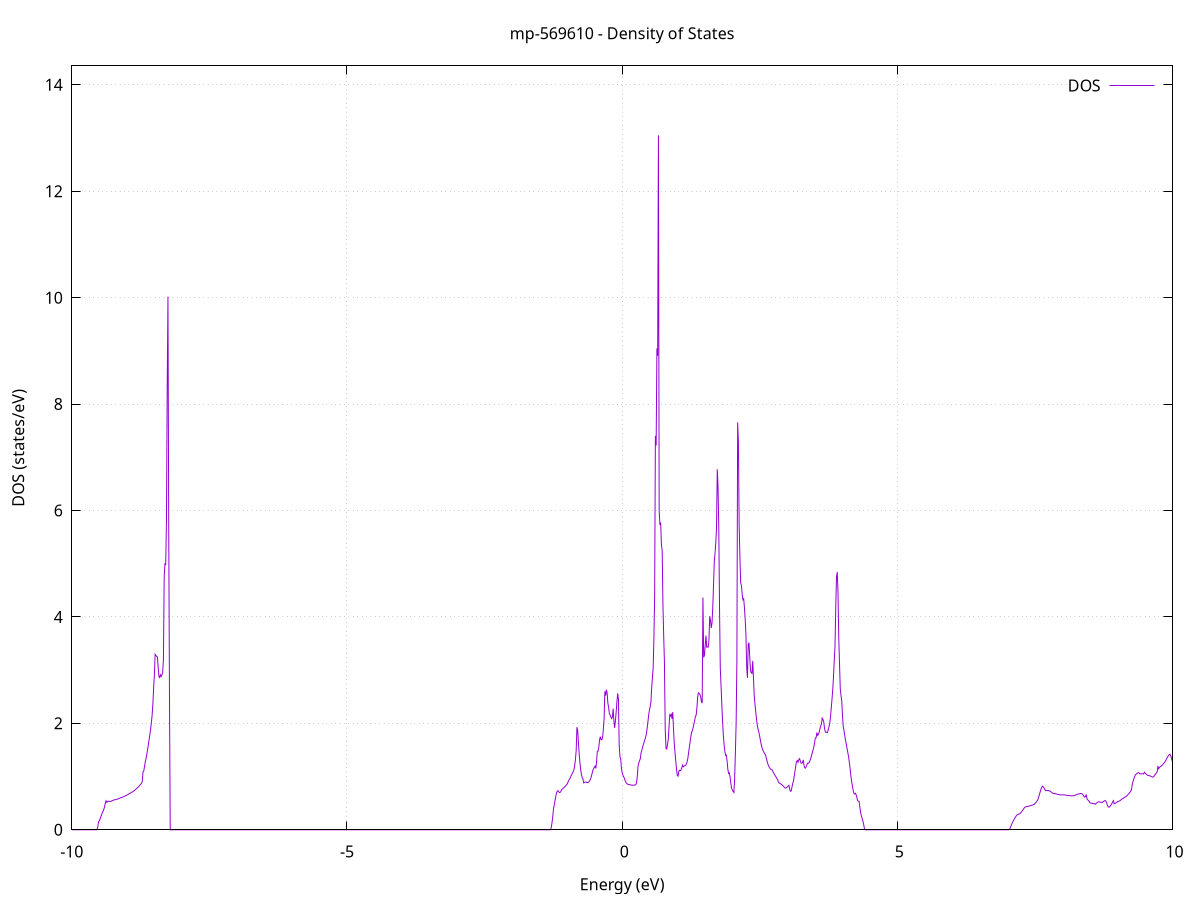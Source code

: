 set title 'mp-569610 - Density of States'
set xlabel 'Energy (eV)'
set ylabel 'DOS (states/eV)'
set grid
set xrange [-10:10]
set yrange [0:14.356]
set xzeroaxis lt -1
set terminal png size 800,600
set output 'mp-569610_dos_gnuplot.png'
plot '-' using 1:2 with lines title 'DOS'
-10.789000 0.000000
-10.775300 0.000000
-10.761600 0.000000
-10.747900 0.000000
-10.734200 0.000000
-10.720500 0.000000
-10.706800 0.000000
-10.693100 0.000000
-10.679300 0.000000
-10.665600 0.000000
-10.651900 0.000000
-10.638200 0.000000
-10.624500 0.000000
-10.610800 0.000000
-10.597100 0.000000
-10.583400 0.000000
-10.569700 0.000000
-10.556000 0.000000
-10.542200 0.000000
-10.528500 0.000000
-10.514800 0.000000
-10.501100 0.000000
-10.487400 0.000000
-10.473700 0.000000
-10.460000 0.000000
-10.446300 0.000000
-10.432600 0.000000
-10.418800 0.000000
-10.405100 0.000000
-10.391400 0.000000
-10.377700 0.000000
-10.364000 0.000000
-10.350300 0.000000
-10.336600 0.000000
-10.322900 0.000000
-10.309200 0.000000
-10.295500 0.000000
-10.281700 0.000000
-10.268000 0.000000
-10.254300 0.000000
-10.240600 0.000000
-10.226900 0.000000
-10.213200 0.000000
-10.199500 0.000000
-10.185800 0.000000
-10.172100 0.000000
-10.158400 0.000000
-10.144600 0.000000
-10.130900 0.000000
-10.117200 0.000000
-10.103500 0.000000
-10.089800 0.000000
-10.076100 0.000000
-10.062400 0.000000
-10.048700 0.000000
-10.035000 0.000000
-10.021200 0.000000
-10.007500 0.000000
-9.993800 0.000000
-9.980100 0.000000
-9.966400 0.000000
-9.952700 0.000000
-9.939000 0.000000
-9.925300 0.000000
-9.911600 0.000000
-9.897900 0.000000
-9.884100 0.000000
-9.870400 0.000000
-9.856700 0.000000
-9.843000 0.000000
-9.829300 0.000000
-9.815600 0.000000
-9.801900 0.000000
-9.788200 0.000000
-9.774500 0.000000
-9.760800 0.000000
-9.747000 0.000000
-9.733300 0.000000
-9.719600 0.000000
-9.705900 0.000000
-9.692200 0.000000
-9.678500 0.000000
-9.664800 0.000000
-9.651100 0.000000
-9.637400 0.000000
-9.623600 0.000000
-9.609900 0.000000
-9.596200 0.000000
-9.582500 0.000000
-9.568800 0.000000
-9.555100 0.000000
-9.541400 0.000300
-9.527700 0.050000
-9.514000 0.153500
-9.500300 0.164700
-9.486500 0.205500
-9.472800 0.244600
-9.459100 0.281100
-9.445400 0.318800
-9.431700 0.348700
-9.418000 0.385800
-9.404300 0.429600
-9.390600 0.501600
-9.376900 0.544400
-9.363100 0.515600
-9.349400 0.530200
-9.335700 0.535000
-9.322000 0.537800
-9.308300 0.533200
-9.294600 0.531600
-9.280900 0.538100
-9.267200 0.545200
-9.253500 0.552000
-9.239800 0.558000
-9.226000 0.563300
-9.212300 0.564500
-9.198600 0.568200
-9.184900 0.571400
-9.171200 0.576000
-9.157500 0.581500
-9.143800 0.587500
-9.130100 0.593400
-9.116400 0.599100
-9.102700 0.604500
-9.088900 0.609400
-9.075200 0.614000
-9.061500 0.620200
-9.047800 0.627200
-9.034100 0.634000
-9.020400 0.641000
-9.006700 0.648100
-8.993000 0.655700
-8.979300 0.663400
-8.965500 0.671300
-8.951800 0.679400
-8.938100 0.687500
-8.924400 0.695800
-8.910700 0.704300
-8.897000 0.713000
-8.883300 0.721800
-8.869600 0.731800
-8.855900 0.744000
-8.842200 0.756100
-8.828400 0.768700
-8.814700 0.781700
-8.801000 0.795300
-8.787300 0.809800
-8.773600 0.825800
-8.759900 0.842200
-8.746200 0.857100
-8.732500 0.872000
-8.718800 0.910100
-8.705100 1.094600
-8.691300 1.107800
-8.677600 1.196000
-8.663900 1.278400
-8.650200 1.343900
-8.636500 1.422800
-8.622800 1.506600
-8.609100 1.597900
-8.595400 1.690100
-8.581700 1.789400
-8.567900 1.895200
-8.554200 2.011000
-8.540500 2.152400
-8.526800 2.362300
-8.513100 2.665600
-8.499400 2.902300
-8.485700 3.297200
-8.472000 3.274300
-8.458300 3.260900
-8.444600 3.248700
-8.430800 3.062400
-8.417100 2.879900
-8.403400 2.861100
-8.389700 2.911900
-8.376000 2.879400
-8.362300 2.911800
-8.348600 2.967500
-8.334900 3.192500
-8.321200 4.741500
-8.307500 5.007500
-8.293700 4.974200
-8.280000 5.801100
-8.266300 8.315700
-8.252600 10.018300
-8.238900 5.726000
-8.225200 2.596900
-8.211500 0.000000
-8.197800 0.000000
-8.184100 0.000000
-8.170300 0.000000
-8.156600 0.000000
-8.142900 0.000000
-8.129200 0.000000
-8.115500 0.000000
-8.101800 0.000000
-8.088100 0.000000
-8.074400 0.000000
-8.060700 0.000000
-8.047000 0.000000
-8.033200 0.000000
-8.019500 0.000000
-8.005800 0.000000
-7.992100 0.000000
-7.978400 0.000000
-7.964700 0.000000
-7.951000 0.000000
-7.937300 0.000000
-7.923600 0.000000
-7.909900 0.000000
-7.896100 0.000000
-7.882400 0.000000
-7.868700 0.000000
-7.855000 0.000000
-7.841300 0.000000
-7.827600 0.000000
-7.813900 0.000000
-7.800200 0.000000
-7.786500 0.000000
-7.772700 0.000000
-7.759000 0.000000
-7.745300 0.000000
-7.731600 0.000000
-7.717900 0.000000
-7.704200 0.000000
-7.690500 0.000000
-7.676800 0.000000
-7.663100 0.000000
-7.649400 0.000000
-7.635600 0.000000
-7.621900 0.000000
-7.608200 0.000000
-7.594500 0.000000
-7.580800 0.000000
-7.567100 0.000000
-7.553400 0.000000
-7.539700 0.000000
-7.526000 0.000000
-7.512300 0.000000
-7.498500 0.000000
-7.484800 0.000000
-7.471100 0.000000
-7.457400 0.000000
-7.443700 0.000000
-7.430000 0.000000
-7.416300 0.000000
-7.402600 0.000000
-7.388900 0.000000
-7.375100 0.000000
-7.361400 0.000000
-7.347700 0.000000
-7.334000 0.000000
-7.320300 0.000000
-7.306600 0.000000
-7.292900 0.000000
-7.279200 0.000000
-7.265500 0.000000
-7.251800 0.000000
-7.238000 0.000000
-7.224300 0.000000
-7.210600 0.000000
-7.196900 0.000000
-7.183200 0.000000
-7.169500 0.000000
-7.155800 0.000000
-7.142100 0.000000
-7.128400 0.000000
-7.114600 0.000000
-7.100900 0.000000
-7.087200 0.000000
-7.073500 0.000000
-7.059800 0.000000
-7.046100 0.000000
-7.032400 0.000000
-7.018700 0.000000
-7.005000 0.000000
-6.991300 0.000000
-6.977500 0.000000
-6.963800 0.000000
-6.950100 0.000000
-6.936400 0.000000
-6.922700 0.000000
-6.909000 0.000000
-6.895300 0.000000
-6.881600 0.000000
-6.867900 0.000000
-6.854200 0.000000
-6.840400 0.000000
-6.826700 0.000000
-6.813000 0.000000
-6.799300 0.000000
-6.785600 0.000000
-6.771900 0.000000
-6.758200 0.000000
-6.744500 0.000000
-6.730800 0.000000
-6.717000 0.000000
-6.703300 0.000000
-6.689600 0.000000
-6.675900 0.000000
-6.662200 0.000000
-6.648500 0.000000
-6.634800 0.000000
-6.621100 0.000000
-6.607400 0.000000
-6.593700 0.000000
-6.579900 0.000000
-6.566200 0.000000
-6.552500 0.000000
-6.538800 0.000000
-6.525100 0.000000
-6.511400 0.000000
-6.497700 0.000000
-6.484000 0.000000
-6.470300 0.000000
-6.456600 0.000000
-6.442800 0.000000
-6.429100 0.000000
-6.415400 0.000000
-6.401700 0.000000
-6.388000 0.000000
-6.374300 0.000000
-6.360600 0.000000
-6.346900 0.000000
-6.333200 0.000000
-6.319400 0.000000
-6.305700 0.000000
-6.292000 0.000000
-6.278300 0.000000
-6.264600 0.000000
-6.250900 0.000000
-6.237200 0.000000
-6.223500 0.000000
-6.209800 0.000000
-6.196100 0.000000
-6.182300 0.000000
-6.168600 0.000000
-6.154900 0.000000
-6.141200 0.000000
-6.127500 0.000000
-6.113800 0.000000
-6.100100 0.000000
-6.086400 0.000000
-6.072700 0.000000
-6.059000 0.000000
-6.045200 0.000000
-6.031500 0.000000
-6.017800 0.000000
-6.004100 0.000000
-5.990400 0.000000
-5.976700 0.000000
-5.963000 0.000000
-5.949300 0.000000
-5.935600 0.000000
-5.921800 0.000000
-5.908100 0.000000
-5.894400 0.000000
-5.880700 0.000000
-5.867000 0.000000
-5.853300 0.000000
-5.839600 0.000000
-5.825900 0.000000
-5.812200 0.000000
-5.798500 0.000000
-5.784700 0.000000
-5.771000 0.000000
-5.757300 0.000000
-5.743600 0.000000
-5.729900 0.000000
-5.716200 0.000000
-5.702500 0.000000
-5.688800 0.000000
-5.675100 0.000000
-5.661400 0.000000
-5.647600 0.000000
-5.633900 0.000000
-5.620200 0.000000
-5.606500 0.000000
-5.592800 0.000000
-5.579100 0.000000
-5.565400 0.000000
-5.551700 0.000000
-5.538000 0.000000
-5.524200 0.000000
-5.510500 0.000000
-5.496800 0.000000
-5.483100 0.000000
-5.469400 0.000000
-5.455700 0.000000
-5.442000 0.000000
-5.428300 0.000000
-5.414600 0.000000
-5.400900 0.000000
-5.387100 0.000000
-5.373400 0.000000
-5.359700 0.000000
-5.346000 0.000000
-5.332300 0.000000
-5.318600 0.000000
-5.304900 0.000000
-5.291200 0.000000
-5.277500 0.000000
-5.263800 0.000000
-5.250000 0.000000
-5.236300 0.000000
-5.222600 0.000000
-5.208900 0.000000
-5.195200 0.000000
-5.181500 0.000000
-5.167800 0.000000
-5.154100 0.000000
-5.140400 0.000000
-5.126600 0.000000
-5.112900 0.000000
-5.099200 0.000000
-5.085500 0.000000
-5.071800 0.000000
-5.058100 0.000000
-5.044400 0.000000
-5.030700 0.000000
-5.017000 0.000000
-5.003300 0.000000
-4.989500 0.000000
-4.975800 0.000000
-4.962100 0.000000
-4.948400 0.000000
-4.934700 0.000000
-4.921000 0.000000
-4.907300 0.000000
-4.893600 0.000000
-4.879900 0.000000
-4.866200 0.000000
-4.852400 0.000000
-4.838700 0.000000
-4.825000 0.000000
-4.811300 0.000000
-4.797600 0.000000
-4.783900 0.000000
-4.770200 0.000000
-4.756500 0.000000
-4.742800 0.000000
-4.729000 0.000000
-4.715300 0.000000
-4.701600 0.000000
-4.687900 0.000000
-4.674200 0.000000
-4.660500 0.000000
-4.646800 0.000000
-4.633100 0.000000
-4.619400 0.000000
-4.605700 0.000000
-4.591900 0.000000
-4.578200 0.000000
-4.564500 0.000000
-4.550800 0.000000
-4.537100 0.000000
-4.523400 0.000000
-4.509700 0.000000
-4.496000 0.000000
-4.482300 0.000000
-4.468500 0.000000
-4.454800 0.000000
-4.441100 0.000000
-4.427400 0.000000
-4.413700 0.000000
-4.400000 0.000000
-4.386300 0.000000
-4.372600 0.000000
-4.358900 0.000000
-4.345200 0.000000
-4.331400 0.000000
-4.317700 0.000000
-4.304000 0.000000
-4.290300 0.000000
-4.276600 0.000000
-4.262900 0.000000
-4.249200 0.000000
-4.235500 0.000000
-4.221800 0.000000
-4.208100 0.000000
-4.194300 0.000000
-4.180600 0.000000
-4.166900 0.000000
-4.153200 0.000000
-4.139500 0.000000
-4.125800 0.000000
-4.112100 0.000000
-4.098400 0.000000
-4.084700 0.000000
-4.070900 0.000000
-4.057200 0.000000
-4.043500 0.000000
-4.029800 0.000000
-4.016100 0.000000
-4.002400 0.000000
-3.988700 0.000000
-3.975000 0.000000
-3.961300 0.000000
-3.947600 0.000000
-3.933800 0.000000
-3.920100 0.000000
-3.906400 0.000000
-3.892700 0.000000
-3.879000 0.000000
-3.865300 0.000000
-3.851600 0.000000
-3.837900 0.000000
-3.824200 0.000000
-3.810500 0.000000
-3.796700 0.000000
-3.783000 0.000000
-3.769300 0.000000
-3.755600 0.000000
-3.741900 0.000000
-3.728200 0.000000
-3.714500 0.000000
-3.700800 0.000000
-3.687100 0.000000
-3.673300 0.000000
-3.659600 0.000000
-3.645900 0.000000
-3.632200 0.000000
-3.618500 0.000000
-3.604800 0.000000
-3.591100 0.000000
-3.577400 0.000000
-3.563700 0.000000
-3.550000 0.000000
-3.536200 0.000000
-3.522500 0.000000
-3.508800 0.000000
-3.495100 0.000000
-3.481400 0.000000
-3.467700 0.000000
-3.454000 0.000000
-3.440300 0.000000
-3.426600 0.000000
-3.412900 0.000000
-3.399100 0.000000
-3.385400 0.000000
-3.371700 0.000000
-3.358000 0.000000
-3.344300 0.000000
-3.330600 0.000000
-3.316900 0.000000
-3.303200 0.000000
-3.289500 0.000000
-3.275700 0.000000
-3.262000 0.000000
-3.248300 0.000000
-3.234600 0.000000
-3.220900 0.000000
-3.207200 0.000000
-3.193500 0.000000
-3.179800 0.000000
-3.166100 0.000000
-3.152400 0.000000
-3.138600 0.000000
-3.124900 0.000000
-3.111200 0.000000
-3.097500 0.000000
-3.083800 0.000000
-3.070100 0.000000
-3.056400 0.000000
-3.042700 0.000000
-3.029000 0.000000
-3.015300 0.000000
-3.001500 0.000000
-2.987800 0.000000
-2.974100 0.000000
-2.960400 0.000000
-2.946700 0.000000
-2.933000 0.000000
-2.919300 0.000000
-2.905600 0.000000
-2.891900 0.000000
-2.878100 0.000000
-2.864400 0.000000
-2.850700 0.000000
-2.837000 0.000000
-2.823300 0.000000
-2.809600 0.000000
-2.795900 0.000000
-2.782200 0.000000
-2.768500 0.000000
-2.754800 0.000000
-2.741000 0.000000
-2.727300 0.000000
-2.713600 0.000000
-2.699900 0.000000
-2.686200 0.000000
-2.672500 0.000000
-2.658800 0.000000
-2.645100 0.000000
-2.631400 0.000000
-2.617700 0.000000
-2.603900 0.000000
-2.590200 0.000000
-2.576500 0.000000
-2.562800 0.000000
-2.549100 0.000000
-2.535400 0.000000
-2.521700 0.000000
-2.508000 0.000000
-2.494300 0.000000
-2.480500 0.000000
-2.466800 0.000000
-2.453100 0.000000
-2.439400 0.000000
-2.425700 0.000000
-2.412000 0.000000
-2.398300 0.000000
-2.384600 0.000000
-2.370900 0.000000
-2.357200 0.000000
-2.343400 0.000000
-2.329700 0.000000
-2.316000 0.000000
-2.302300 0.000000
-2.288600 0.000000
-2.274900 0.000000
-2.261200 0.000000
-2.247500 0.000000
-2.233800 0.000000
-2.220100 0.000000
-2.206300 0.000000
-2.192600 0.000000
-2.178900 0.000000
-2.165200 0.000000
-2.151500 0.000000
-2.137800 0.000000
-2.124100 0.000000
-2.110400 0.000000
-2.096700 0.000000
-2.082900 0.000000
-2.069200 0.000000
-2.055500 0.000000
-2.041800 0.000000
-2.028100 0.000000
-2.014400 0.000000
-2.000700 0.000000
-1.987000 0.000000
-1.973300 0.000000
-1.959600 0.000000
-1.945800 0.000000
-1.932100 0.000000
-1.918400 0.000000
-1.904700 0.000000
-1.891000 0.000000
-1.877300 0.000000
-1.863600 0.000000
-1.849900 0.000000
-1.836200 0.000000
-1.822400 0.000000
-1.808700 0.000000
-1.795000 0.000000
-1.781300 0.000000
-1.767600 0.000000
-1.753900 0.000000
-1.740200 0.000000
-1.726500 0.000000
-1.712800 0.000000
-1.699100 0.000000
-1.685300 0.000000
-1.671600 0.000000
-1.657900 0.000000
-1.644200 0.000000
-1.630500 0.000000
-1.616800 0.000000
-1.603100 0.000000
-1.589400 0.000000
-1.575700 0.000000
-1.562000 0.000000
-1.548200 0.000000
-1.534500 0.000000
-1.520800 0.000000
-1.507100 0.000000
-1.493400 0.000000
-1.479700 0.000000
-1.466000 0.000000
-1.452300 0.000000
-1.438600 0.000000
-1.424800 0.000000
-1.411100 0.000000
-1.397400 0.000000
-1.383700 0.000000
-1.370000 0.000000
-1.356300 0.000000
-1.342600 0.000000
-1.328900 0.000000
-1.315200 0.000000
-1.301500 0.000000
-1.287700 0.046400
-1.274000 0.135200
-1.260300 0.256400
-1.246600 0.394600
-1.232900 0.471800
-1.219200 0.554400
-1.205500 0.632200
-1.191800 0.692900
-1.178100 0.730400
-1.164400 0.733400
-1.150600 0.709900
-1.136900 0.700000
-1.123200 0.705500
-1.109500 0.730100
-1.095800 0.756800
-1.082100 0.771600
-1.068400 0.783200
-1.054700 0.795000
-1.041000 0.808100
-1.027200 0.826600
-1.013500 0.843900
-0.999800 0.857100
-0.986100 0.889400
-0.972400 0.923100
-0.958700 0.949900
-0.945000 0.974000
-0.931300 1.004800
-0.917600 1.034000
-0.903900 1.061800
-0.890100 1.089700
-0.876400 1.126300
-0.862700 1.205300
-0.849000 1.314900
-0.835300 1.487100
-0.821600 1.927700
-0.807900 1.867500
-0.794200 1.641700
-0.780500 1.418100
-0.766800 1.259100
-0.753000 1.123700
-0.739300 1.038500
-0.725600 0.980300
-0.711900 0.954200
-0.698200 0.880600
-0.684500 0.889100
-0.670800 0.898300
-0.657100 0.898200
-0.643400 0.887900
-0.629600 0.885300
-0.615900 0.890800
-0.602200 0.902200
-0.588500 0.923800
-0.574800 0.954100
-0.561100 0.994900
-0.547400 1.053100
-0.533700 1.112800
-0.520000 1.144000
-0.506300 1.175700
-0.492500 1.195400
-0.478800 1.154100
-0.465100 1.271300
-0.451400 1.475000
-0.437700 1.477800
-0.424000 1.554000
-0.410300 1.692900
-0.396600 1.749700
-0.382900 1.690600
-0.369200 1.693300
-0.355400 1.732000
-0.341700 1.889700
-0.328000 2.092400
-0.314300 2.599600
-0.300600 2.520300
-0.286900 2.629400
-0.273200 2.576000
-0.259500 2.384800
-0.245800 2.296200
-0.232000 2.186400
-0.218300 2.154000
-0.204600 2.121500
-0.190900 2.089800
-0.177200 2.117900
-0.163500 2.276200
-0.149800 2.043300
-0.136100 1.915900
-0.122400 2.043300
-0.108700 2.214700
-0.094900 2.405300
-0.081200 2.563800
-0.067500 2.455700
-0.053800 1.590700
-0.040100 1.378200
-0.026400 1.328600
-0.012700 1.152600
0.001000 1.074600
0.014700 1.023400
0.028400 0.996700
0.042200 0.962500
0.055900 0.921800
0.069600 0.889800
0.083300 0.869700
0.097000 0.858800
0.110700 0.851400
0.124400 0.845300
0.138100 0.849500
0.151800 0.845300
0.165600 0.840300
0.179300 0.836600
0.193000 0.838500
0.206700 0.836900
0.220400 0.840000
0.234100 0.842900
0.247800 0.846400
0.261500 0.885400
0.275200 1.001900
0.288900 1.195700
0.302700 1.258900
0.316400 1.299100
0.330100 1.336600
0.343800 1.446900
0.357500 1.495800
0.371200 1.549200
0.384900 1.600700
0.398600 1.646400
0.412300 1.693100
0.426100 1.735000
0.439800 1.802700
0.453500 1.899800
0.467200 2.017700
0.480900 2.151000
0.494600 2.240900
0.508300 2.306900
0.522000 2.394700
0.535700 2.649500
0.549400 2.848500
0.563200 3.037900
0.576900 3.579800
0.590600 4.415400
0.604300 7.402000
0.618000 7.221500
0.631700 9.045000
0.645400 8.908300
0.659100 13.050500
0.672800 5.996200
0.686500 5.729400
0.700300 5.774500
0.714000 5.349400
0.727700 5.249600
0.741400 4.217100
0.755100 3.637000
0.768800 3.133500
0.782500 1.895600
0.796200 1.532700
0.809900 1.517800
0.823700 1.601600
0.837400 1.698000
0.851100 1.924900
0.864800 2.156800
0.878500 2.135600
0.892200 2.184800
0.905900 2.084300
0.919600 2.211900
0.933300 1.893500
0.947000 1.626700
0.960800 1.453600
0.974500 1.288300
0.988200 1.132900
1.001900 1.023500
1.015600 1.009300
1.029300 1.095900
1.043000 1.117500
1.056700 1.111400
1.070400 1.125800
1.084100 1.163300
1.097900 1.215600
1.111600 1.184100
1.125300 1.194300
1.139000 1.204200
1.152700 1.213800
1.166400 1.231700
1.180100 1.276600
1.193800 1.342000
1.207500 1.454000
1.221300 1.552700
1.235000 1.654900
1.248700 1.754000
1.262400 1.833100
1.276100 1.858900
1.289800 1.920600
1.303500 1.988000
1.317200 2.044700
1.330900 2.131900
1.344600 2.151400
1.358400 2.291100
1.372100 2.496300
1.385800 2.573500
1.399500 2.562200
1.413200 2.541400
1.426900 2.502300
1.440600 2.405600
1.454300 2.380900
1.468000 4.365200
1.481700 3.238100
1.495500 3.281700
1.509200 3.470500
1.522900 3.647100
1.536600 3.430500
1.550300 3.440300
1.564000 3.433200
1.577700 3.570900
1.591400 4.013000
1.605100 3.938100
1.618900 3.791400
1.632600 3.885100
1.646300 4.166600
1.660000 4.581200
1.673700 5.028900
1.687400 5.189300
1.701100 5.391900
1.714800 5.673400
1.728500 6.776500
1.742200 6.453600
1.756000 5.686000
1.769700 4.150700
1.783400 3.033400
1.797100 2.706000
1.810800 2.361300
1.824500 2.050800
1.838200 1.784900
1.851900 1.602400
1.865600 1.483500
1.879300 1.396700
1.893100 1.402400
1.906800 1.292200
1.920500 1.137900
1.934200 1.057300
1.947900 1.069100
1.961600 0.983300
1.975300 0.871500
1.989000 0.780500
2.002700 0.744500
2.016500 0.718700
2.030200 0.702100
2.043900 0.950600
2.057600 1.449700
2.071300 2.015700
2.085000 3.163200
2.098700 7.656200
2.112400 7.287900
2.126100 5.729600
2.139800 5.133100
2.153600 4.642400
2.167300 4.588500
2.181000 4.430100
2.194700 4.323000
2.208400 4.341100
2.222100 4.176700
2.235800 3.950400
2.249500 3.660200
2.263200 3.048700
2.276900 2.853800
2.290700 3.487600
2.304400 3.515100
2.318100 3.259300
2.331800 2.993900
2.345500 2.949800
2.359200 2.940000
2.372900 3.174100
2.386600 2.844700
2.400300 2.514400
2.414100 2.355700
2.427800 2.212400
2.441500 2.077500
2.455200 1.961600
2.468900 1.892100
2.482600 1.838800
2.496300 1.775100
2.510000 1.692700
2.523700 1.614600
2.537400 1.558000
2.551200 1.515100
2.564900 1.477200
2.578600 1.451300
2.592300 1.428800
2.606000 1.406700
2.619700 1.343000
2.633400 1.291000
2.647100 1.239500
2.660800 1.202300
2.674500 1.172300
2.688300 1.151600
2.702000 1.136000
2.715700 1.126200
2.729400 1.121200
2.743100 1.089200
2.756800 1.060800
2.770500 1.036000
2.784200 1.013500
2.797900 0.990000
2.811700 0.961800
2.825400 0.945200
2.839100 0.895100
2.852800 0.880700
2.866500 0.871100
2.880200 0.863100
2.893900 0.853700
2.907600 0.842100
2.921300 0.828300
2.935000 0.811900
2.948800 0.795100
2.962500 0.783000
2.976200 0.784200
2.989900 0.796200
3.003600 0.807800
3.017300 0.827200
3.031000 0.835200
3.044700 0.756300
3.058400 0.722900
3.072200 0.730000
3.085900 0.804900
3.099600 0.869000
3.113300 0.916500
3.127000 1.009400
3.140700 1.099200
3.154400 1.200900
3.168100 1.280800
3.181800 1.301900
3.195500 1.268300
3.209300 1.315000
3.223000 1.336700
3.236700 1.296000
3.250400 1.255200
3.264100 1.248300
3.277800 1.267000
3.291500 1.313300
3.305200 1.200000
3.318900 1.164400
3.332600 1.159100
3.346400 1.191000
3.360100 1.230400
3.373800 1.255700
3.387500 1.251600
3.401200 1.269800
3.414900 1.307100
3.428600 1.345900
3.442300 1.398600
3.456000 1.452000
3.469800 1.505300
3.483500 1.558300
3.497200 1.640400
3.510900 1.725900
3.524600 1.729100
3.538300 1.828000
3.552000 1.775700
3.565700 1.792000
3.579400 1.830300
3.593100 1.893400
3.606900 1.955000
3.620600 1.979700
3.634300 2.097300
3.648000 2.074600
3.661700 2.037400
3.675400 1.922900
3.689100 1.850300
3.702800 1.829500
3.716500 1.834500
3.730200 1.826300
3.744000 1.877900
3.757700 1.932300
3.771400 1.994100
3.785100 2.112800
3.798800 2.278800
3.812500 2.444800
3.826200 2.629100
3.839900 2.861200
3.853600 3.174400
3.867400 3.431200
3.881100 4.172500
3.894800 4.754300
3.908500 4.842200
3.922200 4.456600
3.935900 3.606000
3.949600 3.122800
3.963300 2.647600
3.977000 2.521100
3.990700 2.413400
4.004500 2.124400
4.018200 1.936900
4.031900 1.856300
4.045600 1.764900
4.059300 1.680400
4.073000 1.604500
4.086700 1.530200
4.100400 1.453700
4.114100 1.370300
4.127800 1.269100
4.141600 1.150400
4.155300 1.019300
4.169000 0.917000
4.182700 0.826200
4.196400 0.747400
4.210100 0.689900
4.223800 0.671800
4.237500 0.685400
4.251200 0.659100
4.265000 0.604900
4.278700 0.546800
4.292400 0.537800
4.306100 0.535000
4.319800 0.418300
4.333500 0.326900
4.347200 0.261600
4.360900 0.208800
4.374600 0.166400
4.388300 0.100700
4.402100 0.024700
4.415800 0.000000
4.429500 0.000000
4.443200 0.000000
4.456900 0.000000
4.470600 0.000000
4.484300 0.000000
4.498000 0.000000
4.511700 0.000000
4.525400 0.000000
4.539200 0.000000
4.552900 0.000000
4.566600 0.000000
4.580300 0.000000
4.594000 0.000000
4.607700 0.000000
4.621400 0.000000
4.635100 0.000000
4.648800 0.000000
4.662600 0.000000
4.676300 0.000000
4.690000 0.000000
4.703700 0.000000
4.717400 0.000000
4.731100 0.000000
4.744800 0.000000
4.758500 0.000000
4.772200 0.000000
4.785900 0.000000
4.799700 0.000000
4.813400 0.000000
4.827100 0.000000
4.840800 0.000000
4.854500 0.000000
4.868200 0.000000
4.881900 0.000000
4.895600 0.000000
4.909300 0.000000
4.923000 0.000000
4.936800 0.000000
4.950500 0.000000
4.964200 0.000000
4.977900 0.000000
4.991600 0.000000
5.005300 0.000000
5.019000 0.000000
5.032700 0.000000
5.046400 0.000000
5.060200 0.000000
5.073900 0.000000
5.087600 0.000000
5.101300 0.000000
5.115000 0.000000
5.128700 0.000000
5.142400 0.000000
5.156100 0.000000
5.169800 0.000000
5.183500 0.000000
5.197300 0.000000
5.211000 0.000000
5.224700 0.000000
5.238400 0.000000
5.252100 0.000000
5.265800 0.000000
5.279500 0.000000
5.293200 0.000000
5.306900 0.000000
5.320600 0.000000
5.334400 0.000000
5.348100 0.000000
5.361800 0.000000
5.375500 0.000000
5.389200 0.000000
5.402900 0.000000
5.416600 0.000000
5.430300 0.000000
5.444000 0.000000
5.457800 0.000000
5.471500 0.000000
5.485200 0.000000
5.498900 0.000000
5.512600 0.000000
5.526300 0.000000
5.540000 0.000000
5.553700 0.000000
5.567400 0.000000
5.581100 0.000000
5.594900 0.000000
5.608600 0.000000
5.622300 0.000000
5.636000 0.000000
5.649700 0.000000
5.663400 0.000000
5.677100 0.000000
5.690800 0.000000
5.704500 0.000000
5.718300 0.000000
5.732000 0.000000
5.745700 0.000000
5.759400 0.000000
5.773100 0.000000
5.786800 0.000000
5.800500 0.000000
5.814200 0.000000
5.827900 0.000000
5.841600 0.000000
5.855400 0.000000
5.869100 0.000000
5.882800 0.000000
5.896500 0.000000
5.910200 0.000000
5.923900 0.000000
5.937600 0.000000
5.951300 0.000000
5.965000 0.000000
5.978700 0.000000
5.992500 0.000000
6.006200 0.000000
6.019900 0.000000
6.033600 0.000000
6.047300 0.000000
6.061000 0.000000
6.074700 0.000000
6.088400 0.000000
6.102100 0.000000
6.115900 0.000000
6.129600 0.000000
6.143300 0.000000
6.157000 0.000000
6.170700 0.000000
6.184400 0.000000
6.198100 0.000000
6.211800 0.000000
6.225500 0.000000
6.239200 0.000000
6.253000 0.000000
6.266700 0.000000
6.280400 0.000000
6.294100 0.000000
6.307800 0.000000
6.321500 0.000000
6.335200 0.000000
6.348900 0.000000
6.362600 0.000000
6.376300 0.000000
6.390100 0.000000
6.403800 0.000000
6.417500 0.000000
6.431200 0.000000
6.444900 0.000000
6.458600 0.000000
6.472300 0.000000
6.486000 0.000000
6.499700 0.000000
6.513500 0.000000
6.527200 0.000000
6.540900 0.000000
6.554600 0.000000
6.568300 0.000000
6.582000 0.000000
6.595700 0.000000
6.609400 0.000000
6.623100 0.000000
6.636800 0.000000
6.650600 0.000000
6.664300 0.000000
6.678000 0.000000
6.691700 0.000000
6.705400 0.000000
6.719100 0.000000
6.732800 0.000000
6.746500 0.000000
6.760200 0.000000
6.773900 0.000000
6.787700 0.000000
6.801400 0.000000
6.815100 0.000000
6.828800 0.000000
6.842500 0.000000
6.856200 0.000000
6.869900 0.000000
6.883600 0.000000
6.897300 0.000000
6.911100 0.000000
6.924800 0.000000
6.938500 0.000000
6.952200 0.000000
6.965900 0.000000
6.979600 0.000000
6.993300 0.000000
7.007000 0.000000
7.020700 0.000000
7.034400 0.004400
7.048200 0.026800
7.061900 0.063200
7.075600 0.098200
7.089300 0.130300
7.103000 0.159000
7.116700 0.185400
7.130400 0.210500
7.144100 0.235400
7.157800 0.256600
7.171500 0.274600
7.185300 0.287500
7.199000 0.294100
7.212700 0.294300
7.226400 0.301800
7.240100 0.316300
7.253800 0.333200
7.267500 0.352000
7.281200 0.372200
7.294900 0.393900
7.308700 0.413200
7.322400 0.426700
7.336100 0.433600
7.349800 0.436700
7.363500 0.439400
7.377200 0.442000
7.390900 0.444100
7.404600 0.447600
7.418300 0.452800
7.432000 0.457500
7.445800 0.462300
7.459500 0.467000
7.473200 0.471400
7.486900 0.475400
7.500600 0.495000
7.514300 0.507000
7.528000 0.525800
7.541700 0.547000
7.555400 0.572400
7.569100 0.614500
7.582900 0.668300
7.596600 0.715900
7.610300 0.762300
7.624000 0.798700
7.637700 0.820000
7.651400 0.807700
7.665100 0.787400
7.678800 0.759100
7.692500 0.738500
7.706300 0.736400
7.720000 0.737300
7.733700 0.737100
7.747400 0.735700
7.761100 0.732700
7.774800 0.727300
7.788500 0.717200
7.802200 0.704400
7.815900 0.693200
7.829600 0.685500
7.843400 0.681000
7.857100 0.679000
7.870800 0.678400
7.884500 0.673400
7.898200 0.670300
7.911900 0.666100
7.925600 0.663500
7.939300 0.660400
7.953000 0.656600
7.966700 0.655200
7.980500 0.655100
7.994200 0.655200
8.007900 0.655400
8.021600 0.655600
8.035300 0.655100
8.049000 0.653500
8.062700 0.650300
8.076400 0.646700
8.090100 0.645200
8.103900 0.644500
8.117600 0.642700
8.131300 0.640800
8.145000 0.639200
8.158700 0.638300
8.172400 0.637800
8.186100 0.637900
8.199800 0.639200
8.213500 0.641700
8.227200 0.645700
8.241000 0.653700
8.254700 0.661500
8.268400 0.667400
8.282100 0.670600
8.295800 0.672900
8.309500 0.676300
8.323200 0.681100
8.336900 0.681600
8.350600 0.678200
8.364400 0.670000
8.378100 0.650800
8.391800 0.626300
8.405500 0.612800
8.419200 0.624800
8.432900 0.662700
8.446600 0.581700
8.460300 0.562300
8.474000 0.549800
8.487700 0.528900
8.501500 0.508600
8.515200 0.502100
8.528900 0.498800
8.542600 0.495100
8.556300 0.492000
8.570000 0.490300
8.583700 0.489800
8.597400 0.478800
8.611100 0.491000
8.624800 0.505300
8.638600 0.517400
8.652300 0.525000
8.666000 0.525600
8.679700 0.518900
8.693400 0.518500
8.707100 0.517700
8.720800 0.512700
8.734500 0.523200
8.748200 0.533200
8.762000 0.542700
8.775700 0.552000
8.789400 0.538400
8.803100 0.505000
8.816800 0.461400
8.830500 0.434000
8.844200 0.423200
8.857900 0.431900
8.871600 0.448300
8.885300 0.472000
8.899100 0.494000
8.912800 0.523700
8.926500 0.547500
8.940200 0.488400
8.953900 0.494700
8.967600 0.503600
8.981300 0.513400
8.995000 0.523700
9.008700 0.535300
9.022400 0.534300
9.036200 0.541100
9.049900 0.549000
9.063600 0.562700
9.077300 0.575100
9.091000 0.584800
9.104700 0.592900
9.118400 0.601400
9.132100 0.609600
9.145800 0.617600
9.159600 0.628200
9.173300 0.641700
9.187000 0.656000
9.200700 0.671000
9.214400 0.687200
9.228100 0.706700
9.241800 0.729600
9.255500 0.757100
9.269200 0.853100
9.282900 0.907400
9.296700 0.954000
9.310400 0.995300
9.324100 1.027600
9.337800 1.042400
9.351500 1.055500
9.365200 1.066000
9.378900 1.074200
9.392600 1.069100
9.406300 1.051200
9.420000 1.051200
9.433800 1.052700
9.447500 1.052000
9.461200 1.051400
9.474900 1.049400
9.488600 1.081900
9.502300 1.065800
9.516000 1.052900
9.529700 1.039000
9.543400 1.027300
9.557200 1.019500
9.570900 1.019900
9.584600 1.015400
9.598300 1.009400
9.612000 1.003000
9.625700 0.996500
9.639400 0.989700
9.653100 0.993600
9.666800 1.010700
9.680500 1.031700
9.694300 1.051300
9.708000 1.069400
9.721700 1.085700
9.735400 1.196600
9.749100 1.148100
9.762800 1.169900
9.776500 1.185100
9.790200 1.193700
9.803900 1.204000
9.817600 1.218200
9.831400 1.236200
9.845100 1.253500
9.858800 1.269400
9.872500 1.293100
9.886200 1.318900
9.899900 1.349300
9.913600 1.374800
9.927300 1.393100
9.941000 1.411800
9.954800 1.417300
9.968500 1.387500
9.982200 1.344300
9.995900 1.288300
10.009600 1.260700
10.023300 1.310100
10.037000 1.339000
10.050700 1.376400
10.064400 1.429500
10.078100 1.423200
10.091900 1.426600
10.105600 1.430300
10.119300 1.431600
10.133000 1.429600
10.146700 1.424000
10.160400 1.427200
10.174100 1.408700
10.187800 1.431600
10.201500 1.462700
10.215200 1.499300
10.229000 1.522600
10.242700 1.551900
10.256400 1.597300
10.270100 1.772500
10.283800 1.911700
10.297500 1.832600
10.311200 1.903200
10.324900 2.025600
10.338600 1.982100
10.352400 1.977200
10.366100 1.884200
10.379800 1.757200
10.393500 1.611000
10.407200 1.445100
10.420900 1.380300
10.434600 1.341400
10.448300 1.303200
10.462000 1.257100
10.475700 1.221600
10.489500 1.196700
10.503200 1.179100
10.516900 1.167100
10.530600 1.162500
10.544300 1.163700
10.558000 1.169000
10.571700 1.182000
10.585400 1.197700
10.599100 1.212200
10.612900 1.225200
10.626600 1.238000
10.640300 1.255500
10.654000 1.292100
10.667700 1.325300
10.681400 1.348900
10.695100 1.369600
10.708800 1.375100
10.722500 1.388600
10.736200 1.402100
10.750000 1.392900
10.763700 1.396900
10.777400 1.399900
10.791100 1.402500
10.804800 1.404500
10.818500 1.413400
10.832200 1.432000
10.845900 1.458800
10.859600 1.511900
10.873300 1.667800
10.887100 1.679700
10.900800 1.752100
10.914500 1.844300
10.928200 1.968000
10.941900 2.143100
10.955600 2.414400
10.969300 2.598700
10.983000 2.676100
10.996700 2.476000
11.010500 2.336900
11.024200 2.208600
11.037900 2.139500
11.051600 2.119500
11.065300 2.084100
11.079000 1.940400
11.092700 1.854000
11.106400 1.771600
11.120100 1.692900
11.133800 1.650300
11.147600 1.602700
11.161300 1.575200
11.175000 1.512400
11.188700 1.440700
11.202400 1.388900
11.216100 1.349500
11.229800 1.325300
11.243500 1.324000
11.257200 1.435100
11.270900 1.432600
11.284700 1.402100
11.298400 1.419200
11.312100 1.448800
11.325800 1.511400
11.339500 1.548100
11.353200 1.612700
11.366900 1.667600
11.380600 1.713600
11.394300 1.755500
11.408100 1.767500
11.421800 1.772600
11.435500 1.765300
11.449200 1.747000
11.462900 1.733900
11.476600 1.813600
11.490300 1.852300
11.504000 1.651000
11.517700 1.642700
11.531400 1.662700
11.545200 1.701700
11.558900 1.732400
11.572600 1.753600
11.586300 1.779100
11.600000 1.768900
11.613700 1.711600
11.627400 1.618400
11.641100 1.516700
11.654800 1.458300
11.668500 1.399100
11.682300 1.331000
11.696000 1.284100
11.709700 1.228400
11.723400 1.163500
11.737100 1.106200
11.750800 1.061100
11.764500 1.022800
11.778200 0.985500
11.791900 0.949300
11.805700 0.928300
11.819400 0.928400
11.833100 0.951100
11.846800 0.950200
11.860500 0.949600
11.874200 0.970400
11.887900 1.006400
11.901600 1.038200
11.915300 1.074200
11.929000 1.116000
11.942800 1.159200
11.956500 1.199200
11.970200 1.236200
11.983900 1.273900
11.997600 1.334800
12.011300 1.412600
12.025000 1.393600
12.038700 1.392000
12.052400 1.374700
12.066100 1.350500
12.079900 1.322800
12.093600 1.299600
12.107300 1.309700
12.121000 1.280000
12.134700 1.240000
12.148400 1.181200
12.162100 1.113600
12.175800 1.006500
12.189500 0.946500
12.203300 0.898200
12.217000 0.860300
12.230700 0.828600
12.244400 0.800000
12.258100 0.772800
12.271800 0.746800
12.285500 0.722000
12.299200 0.699200
12.312900 0.683700
12.326600 0.671800
12.340400 0.694100
12.354100 0.664900
12.367800 0.657700
12.381500 0.653600
12.395200 0.652100
12.408900 0.657300
12.422600 0.633600
12.436300 0.629200
12.450000 0.619600
12.463700 0.614500
12.477500 0.619200
12.491200 0.634000
12.504900 0.642100
12.518600 0.656500
12.532300 0.681500
12.546000 0.715800
12.559700 0.754700
12.573400 0.800600
12.587100 0.851200
12.600900 0.911800
12.614600 1.000200
12.628300 1.074400
12.642000 1.149700
12.655700 1.217200
12.669400 1.258900
12.683100 1.298600
12.696800 1.304300
12.710500 1.317700
12.724200 1.327000
12.738000 1.331600
12.751700 1.338700
12.765400 1.383600
12.779100 1.413900
12.792800 1.450400
12.806500 1.479200
12.820200 1.496600
12.833900 1.497400
12.847600 1.506600
12.861300 1.521200
12.875100 1.452900
12.888800 1.453800
12.902500 1.471600
12.916200 1.526300
12.929900 1.592000
12.943600 1.626400
12.957300 1.640000
12.971000 1.632500
12.984700 1.617200
12.998500 1.595300
13.012200 1.582500
13.025900 1.589500
13.039600 1.606300
13.053300 1.603600
13.067000 1.621900
13.080700 1.509500
13.094400 1.448700
13.108100 1.408900
13.121800 1.375400
13.135600 1.340100
13.149300 1.307600
13.163000 1.244200
13.176700 1.197600
13.190400 1.170900
13.204100 1.140700
13.217800 1.097700
13.231500 1.072900
13.245200 1.045200
13.259000 1.037500
13.272700 0.948500
13.286400 0.881900
13.300100 0.818900
13.313800 0.755700
13.327500 0.707000
13.341200 0.669500
13.354900 0.634100
13.368600 0.603600
13.382300 0.582000
13.396100 0.569400
13.409800 0.559800
13.423500 0.550500
13.437200 0.541500
13.450900 0.533900
13.464600 0.527600
13.478300 0.523300
13.492000 0.521800
13.505700 0.516400
13.519400 0.510500
13.533200 0.504600
13.546900 0.498300
13.560600 0.493000
13.574300 0.480000
13.588000 0.460700
13.601700 0.445700
13.615400 0.430700
13.629100 0.414300
13.642800 0.397900
13.656600 0.382800
13.670300 0.369500
13.684000 0.357700
13.697700 0.346800
13.711400 0.336400
13.725100 0.326700
13.738800 0.317500
13.752500 0.309600
13.766200 0.303300
13.779900 0.298100
13.793700 0.293500
13.807400 0.289000
13.821100 0.284700
13.834800 0.280500
13.848500 0.276600
13.862200 0.272800
13.875900 0.269100
13.889600 0.265700
13.903300 0.262300
13.917000 0.259100
13.930800 0.256000
13.944500 0.253000
13.958200 0.250100
13.971900 0.247400
13.985600 0.244500
13.999300 0.241600
14.013000 0.238700
14.026700 0.235900
14.040400 0.233100
14.054200 0.230400
14.067900 0.227800
14.081600 0.225700
14.095300 0.224600
14.109000 0.224400
14.122700 0.227400
14.136400 0.232800
14.150100 0.240500
14.163800 0.250200
14.177500 0.259400
14.191300 0.272000
14.205000 0.282400
14.218700 0.286500
14.232400 0.281200
14.246100 0.277100
14.259800 0.274800
14.273500 0.272200
14.287200 0.269200
14.300900 0.265900
14.314600 0.262200
14.328400 0.258200
14.342100 0.253800
14.355800 0.248900
14.369500 0.243700
14.383200 0.238000
14.396900 0.231800
14.410600 0.225300
14.424300 0.218500
14.438000 0.208900
14.451800 0.194500
14.465500 0.179200
14.479200 0.165300
14.492900 0.152500
14.506600 0.138200
14.520300 0.128300
14.534000 0.121600
14.547700 0.115500
14.561400 0.109800
14.575100 0.104500
14.588900 0.099400
14.602600 0.094500
14.616300 0.089800
14.630000 0.085300
14.643700 0.080900
14.657400 0.076700
14.671100 0.072600
14.684800 0.068800
14.698500 0.065100
14.712200 0.061900
14.726000 0.059800
14.739700 0.057800
14.753400 0.055800
14.767100 0.053800
14.780800 0.051800
14.794500 0.049700
14.808200 0.047700
14.821900 0.045700
14.835600 0.043700
14.849400 0.041700
14.863100 0.039700
14.876800 0.037800
14.890500 0.035900
14.904200 0.033900
14.917900 0.031900
14.931600 0.029900
14.945300 0.027800
14.959000 0.025600
14.972700 0.023400
14.986500 0.021100
15.000200 0.018900
15.013900 0.016800
15.027600 0.014600
15.041300 0.012600
15.055000 0.010700
15.068700 0.008900
15.082400 0.007200
15.096100 0.005600
15.109800 0.004100
15.123600 0.002800
15.137300 0.001600
15.151000 0.000700
15.164700 0.000100
15.178400 0.000000
15.192100 0.000000
15.205800 0.000000
15.219500 0.000000
15.233200 0.000000
15.247000 0.000000
15.260700 0.000000
15.274400 0.000000
15.288100 0.000000
15.301800 0.000000
15.315500 0.000000
15.329200 0.000000
15.342900 0.000000
15.356600 0.000000
15.370300 0.000000
15.384100 0.000000
15.397800 0.000000
15.411500 0.000000
15.425200 0.000000
15.438900 0.000000
15.452600 0.000000
15.466300 0.000000
15.480000 0.000000
15.493700 0.000000
15.507400 0.000000
15.521200 0.000000
15.534900 0.000000
15.548600 0.000000
15.562300 0.000000
15.576000 0.000000
15.589700 0.000000
15.603400 0.000000
15.617100 0.000000
15.630800 0.000000
15.644600 0.000000
15.658300 0.000000
15.672000 0.000000
15.685700 0.000000
15.699400 0.000000
15.713100 0.000000
15.726800 0.000000
15.740500 0.000000
15.754200 0.000000
15.767900 0.000000
15.781700 0.000000
15.795400 0.000000
15.809100 0.000000
15.822800 0.000000
15.836500 0.000000
15.850200 0.000000
15.863900 0.000000
15.877600 0.000000
15.891300 0.000000
15.905100 0.000000
15.918800 0.000000
15.932500 0.000000
15.946200 0.000000
15.959900 0.000000
15.973600 0.000000
15.987300 0.000000
16.001000 0.000000
16.014700 0.000000
16.028400 0.000000
16.042200 0.000000
16.055900 0.000000
16.069600 0.000000
16.083300 0.000000
16.097000 0.000000
16.110700 0.000000
16.124400 0.000000
16.138100 0.000000
16.151800 0.000000
16.165500 0.000000
16.179300 0.000000
16.193000 0.000000
16.206700 0.000000
16.220400 0.000000
16.234100 0.000000
16.247800 0.000000
16.261500 0.000000
16.275200 0.000000
16.288900 0.000000
16.302700 0.000000
16.316400 0.000000
16.330100 0.000000
16.343800 0.000000
16.357500 0.000000
16.371200 0.000000
16.384900 0.000000
16.398600 0.000000
16.412300 0.000000
16.426000 0.000000
16.439800 0.000000
16.453500 0.000000
16.467200 0.000000
16.480900 0.000000
16.494600 0.000000
16.508300 0.000000
16.522000 0.000000
16.535700 0.000000
16.549400 0.000000
16.563100 0.000000
16.576900 0.000000
16.590600 0.000000
16.604300 0.000000
16.618000 0.000000
16.631700 0.000000
e
